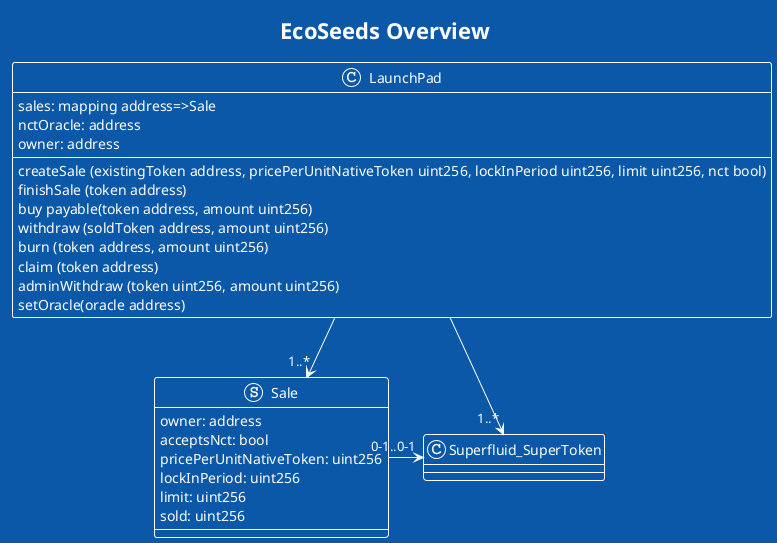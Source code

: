 @startuml
!theme amiga
title EcoSeeds Overview

class LaunchPad {
sales: mapping address=>Sale
nctOracle: address
owner: address
createSale (existingToken address, pricePerUnitNativeToken uint256, lockInPeriod uint256, limit uint256, nct bool)
finishSale (token address)
buy payable(token address, amount uint256)
withdraw (soldToken address, amount uint256)
burn (token address, amount uint256)
claim (token address)
adminWithdraw (token uint256, amount uint256)
setOracle(oracle address)

}

struct Sale {
owner: address
acceptsNct: bool
pricePerUnitNativeToken: uint256
lockInPeriod: uint256
limit: uint256
sold: uint256

}


LaunchPad -down-> "1..*" Superfluid_SuperToken 
LaunchPad -down-> "1..*" Sale
Sale -right-> "0-1..0-1" Superfluid_SuperToken
@enduml